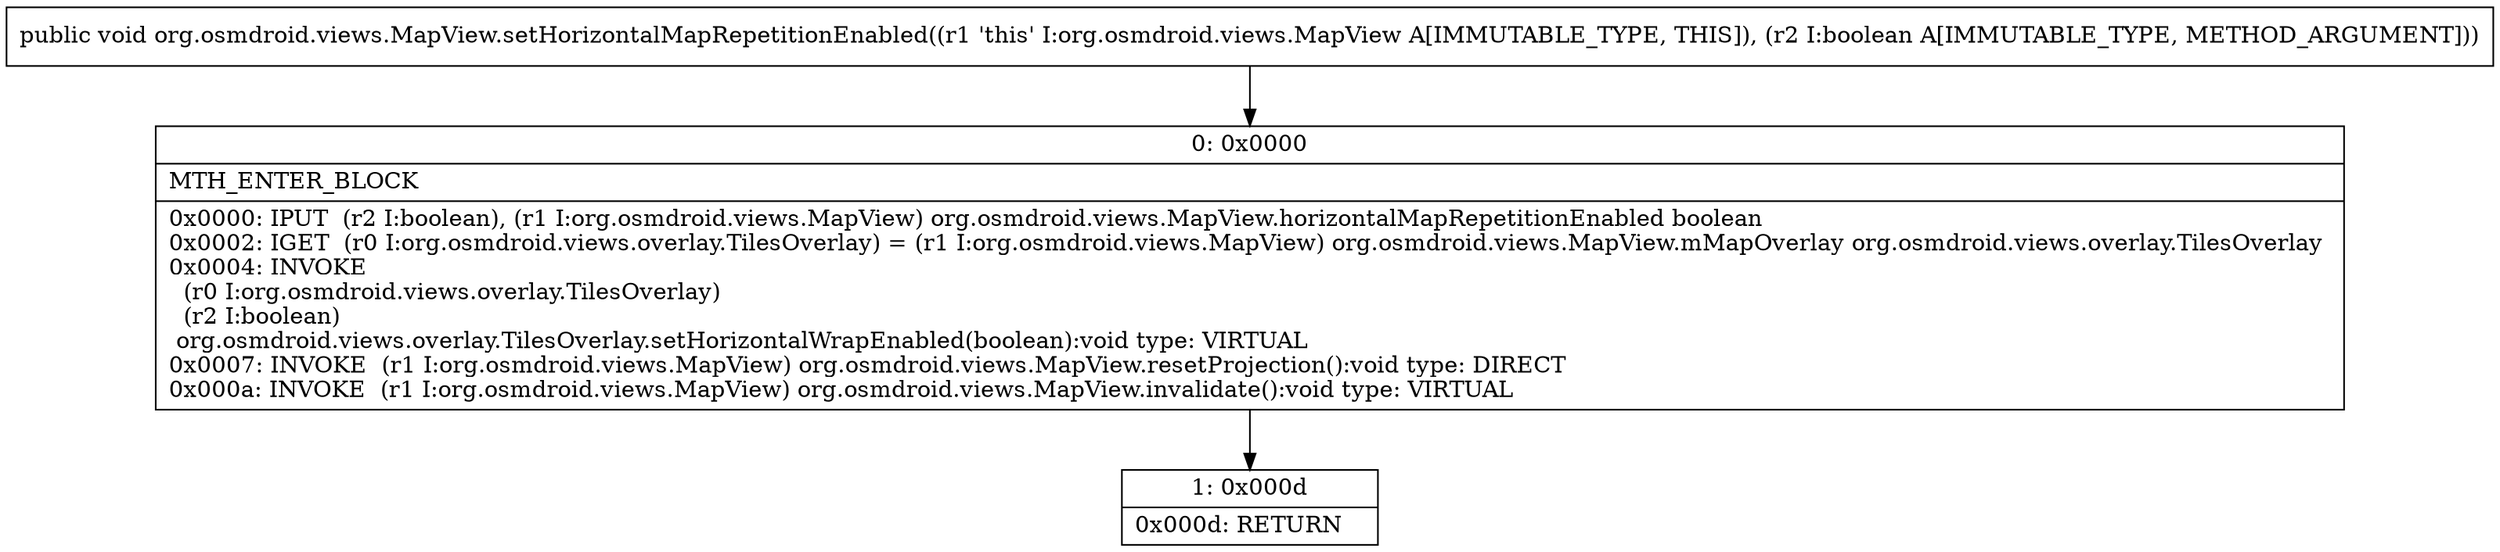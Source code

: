 digraph "CFG fororg.osmdroid.views.MapView.setHorizontalMapRepetitionEnabled(Z)V" {
Node_0 [shape=record,label="{0\:\ 0x0000|MTH_ENTER_BLOCK\l|0x0000: IPUT  (r2 I:boolean), (r1 I:org.osmdroid.views.MapView) org.osmdroid.views.MapView.horizontalMapRepetitionEnabled boolean \l0x0002: IGET  (r0 I:org.osmdroid.views.overlay.TilesOverlay) = (r1 I:org.osmdroid.views.MapView) org.osmdroid.views.MapView.mMapOverlay org.osmdroid.views.overlay.TilesOverlay \l0x0004: INVOKE  \l  (r0 I:org.osmdroid.views.overlay.TilesOverlay)\l  (r2 I:boolean)\l org.osmdroid.views.overlay.TilesOverlay.setHorizontalWrapEnabled(boolean):void type: VIRTUAL \l0x0007: INVOKE  (r1 I:org.osmdroid.views.MapView) org.osmdroid.views.MapView.resetProjection():void type: DIRECT \l0x000a: INVOKE  (r1 I:org.osmdroid.views.MapView) org.osmdroid.views.MapView.invalidate():void type: VIRTUAL \l}"];
Node_1 [shape=record,label="{1\:\ 0x000d|0x000d: RETURN   \l}"];
MethodNode[shape=record,label="{public void org.osmdroid.views.MapView.setHorizontalMapRepetitionEnabled((r1 'this' I:org.osmdroid.views.MapView A[IMMUTABLE_TYPE, THIS]), (r2 I:boolean A[IMMUTABLE_TYPE, METHOD_ARGUMENT])) }"];
MethodNode -> Node_0;
Node_0 -> Node_1;
}

